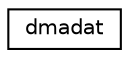 digraph "Graphical Class Hierarchy"
{
 // LATEX_PDF_SIZE
  edge [fontname="Helvetica",fontsize="10",labelfontname="Helvetica",labelfontsize="10"];
  node [fontname="Helvetica",fontsize="10",shape=record];
  rankdir="LR";
  Node0 [label="dmadat",height=0.2,width=0.4,color="black", fillcolor="white", style="filled",URL="$structdmadat.html",tooltip=" "];
}
